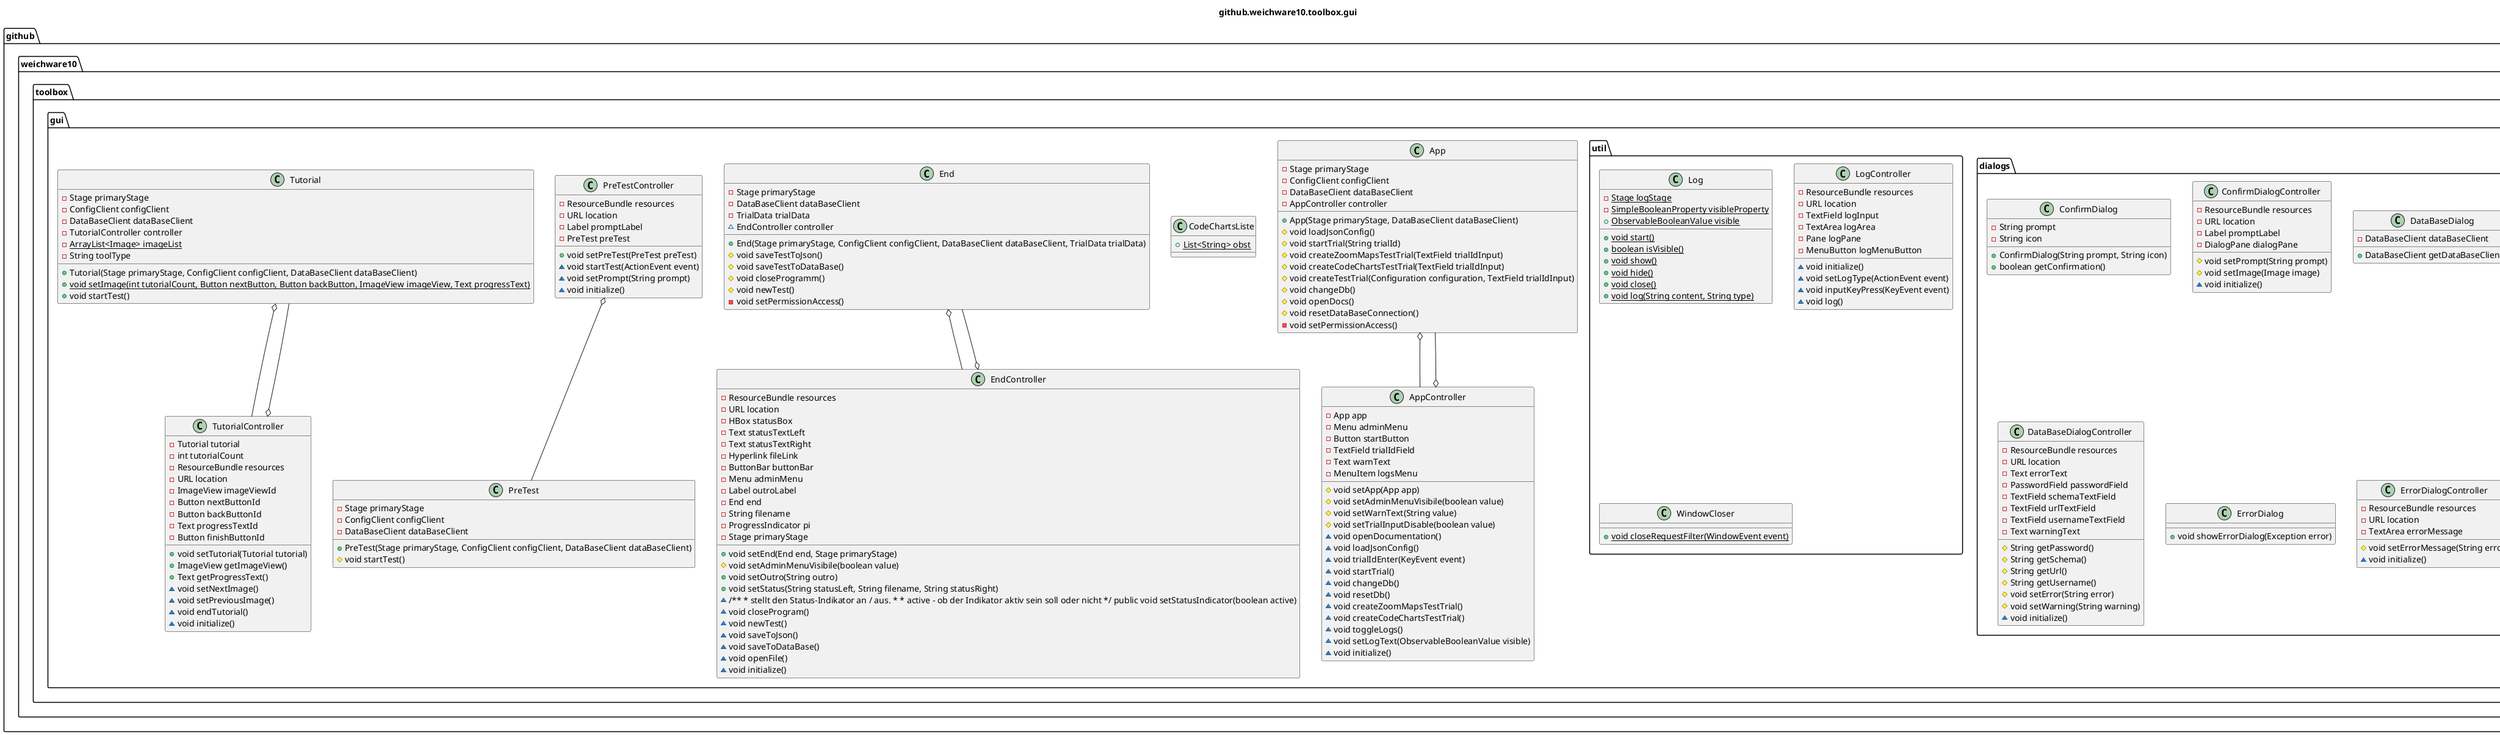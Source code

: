 @startuml github.weichware10.toolbox.gui
title github.weichware10.toolbox.gui

package github.weichware10.toolbox.gui {

    ' -=- classes (github.weichware10.toolbox.gui) -=-
    class github.weichware10.toolbox.gui.App {
        ' --- values (github.weichware10.toolbox.gui.App) ---

        ' --- fields (github.weichware10.toolbox.gui.App) ---
        - Stage primaryStage
        - ConfigClient configClient
        - DataBaseClient dataBaseClient
        - AppController controller

        ' --- methods (github.weichware10.toolbox.gui.App) ---
        +  App(Stage primaryStage, DataBaseClient dataBaseClient)
        # void loadJsonConfig()
        # void startTrial(String trialId)
        # void createZoomMapsTestTrial(TextField trialIdInput)
        # void createCodeChartsTestTrial(TextField trialIdInput)
        # void createTestTrial(Configuration configuration, TextField trialIdInput)
        # void changeDb()
        # void openDocs()
        # void resetDataBaseConnection()
        - void setPermissionAccess()
    }

    class github.weichware10.toolbox.gui.AppController {
        ' --- values (github.weichware10.toolbox.gui.AppController) ---

        ' --- fields (github.weichware10.toolbox.gui.AppController) ---
        - App app
        - Menu adminMenu
        - Button startButton
        - TextField trialIdField
        - Text warnText
        - MenuItem logsMenu

        ' --- methods (github.weichware10.toolbox.gui.AppController) ---
        # void setApp(App app)
        # void setAdminMenuVisibile(boolean value)
        # void setWarnText(String value)
        # void setTrialInputDisable(boolean value)
        ~ void openDocumentation()
        ~ void loadJsonConfig()
        ~ void trialIdEnter(KeyEvent event)
        ~ void startTrial()
        ~ void changeDb()
        ~ void resetDb()
        ~ void createZoomMapsTestTrial()
        ~ void createCodeChartsTestTrial()
        ~ void toggleLogs()
        ~ void setLogText(ObservableBooleanValue visible)
        ~ void initialize()
    }

    class github.weichware10.toolbox.gui.CodeChartsListe {
        ' --- values (github.weichware10.toolbox.gui.CodeChartsListe) ---

        ' --- fields (github.weichware10.toolbox.gui.CodeChartsListe) ---
        {static}+ List<String> obst

    }

    class github.weichware10.toolbox.gui.End {
        ' --- values (github.weichware10.toolbox.gui.End) ---

        ' --- fields (github.weichware10.toolbox.gui.End) ---
        - Stage primaryStage
        - DataBaseClient dataBaseClient
        - TrialData trialData
        ~ EndController controller

        ' --- methods (github.weichware10.toolbox.gui.End) ---
        +  End(Stage primaryStage, ConfigClient configClient, DataBaseClient dataBaseClient, TrialData trialData)
        # void saveTestToJson()
        # void saveTestToDataBase()
        # void closeProgramm()
        # void newTest()
        - void setPermissionAccess()
    }

    class github.weichware10.toolbox.gui.EndController {
        ' --- values (github.weichware10.toolbox.gui.EndController) ---

        ' --- fields (github.weichware10.toolbox.gui.EndController) ---
        - ResourceBundle resources
        - URL location
        - HBox statusBox
        - Text statusTextLeft
        - Text statusTextRight
        - Hyperlink fileLink
        - ButtonBar buttonBar
        - Menu adminMenu
        - Label outroLabel
        - End end
        - String filename
        - ProgressIndicator pi
        - Stage primaryStage

        ' --- methods (github.weichware10.toolbox.gui.EndController) ---
        + void setEnd(End end, Stage primaryStage)
        # void setAdminMenuVisibile(boolean value)
        + void setOutro(String outro)
        + void setStatus(String statusLeft, String filename, String statusRight)
        ~ /** * stellt den Status-Indikator an / aus. * * active - ob der Indikator aktiv sein soll oder nicht */ public void setStatusIndicator(boolean active)
        ~ void closeProgram()
        ~ void newTest()
        ~ void saveToJson()
        ~ void saveToDataBase()
        ~ void openFile()
        ~ void initialize()
    }

    class github.weichware10.toolbox.gui.PreTest {
        ' --- values (github.weichware10.toolbox.gui.PreTest) ---

        ' --- fields (github.weichware10.toolbox.gui.PreTest) ---
        - Stage primaryStage
        - ConfigClient configClient
        - DataBaseClient dataBaseClient

        ' --- methods (github.weichware10.toolbox.gui.PreTest) ---
        +  PreTest(Stage primaryStage, ConfigClient configClient, DataBaseClient dataBaseClient)
        # void startTest()
    }

    class github.weichware10.toolbox.gui.PreTestController {
        ' --- values (github.weichware10.toolbox.gui.PreTestController) ---

        ' --- fields (github.weichware10.toolbox.gui.PreTestController) ---
        - ResourceBundle resources
        - URL location
        - Label promptLabel
        - PreTest preTest

        ' --- methods (github.weichware10.toolbox.gui.PreTestController) ---
        + void setPreTest(PreTest preTest)
        ~ void startTest(ActionEvent event)
        ~ void setPrompt(String prompt)
        ~ void initialize()
    }

    class github.weichware10.toolbox.gui.Tutorial {
        ' --- values (github.weichware10.toolbox.gui.Tutorial) ---

        ' --- fields (github.weichware10.toolbox.gui.Tutorial) ---
        - Stage primaryStage
        - ConfigClient configClient
        - DataBaseClient dataBaseClient
        - TutorialController controller
        {static}- ArrayList<Image> imageList
        - String toolType

        ' --- methods (github.weichware10.toolbox.gui.Tutorial) ---
        +  Tutorial(Stage primaryStage, ConfigClient configClient, DataBaseClient dataBaseClient)
        {static}+ void setImage(int tutorialCount, Button nextButton, Button backButton, ImageView imageView, Text progressText)
        + void startTest()
    }

    class github.weichware10.toolbox.gui.TutorialController {
        ' --- values (github.weichware10.toolbox.gui.TutorialController) ---

        ' --- fields (github.weichware10.toolbox.gui.TutorialController) ---
        - Tutorial tutorial
        - int tutorialCount
        - ResourceBundle resources
        - URL location
        - ImageView imageViewId
        - Button nextButtonId
        - Button backButtonId
        - Text progressTextId
        - Button finishButtonId

        ' --- methods (github.weichware10.toolbox.gui.TutorialController) ---
        + void setTutorial(Tutorial tutorial)
        + ImageView getImageView()
        + Text getProgressText()
        ~ void setNextImage()
        ~ void setPreviousImage()
        ~ void endTutorial()
        ~ void initialize()
    }

    ' === packages (github.weichware10.toolbox.gui) ===
    package github.weichware10.toolbox.gui.dialogs {

        ' -=- classes (github.weichware10.toolbox.gui.dialogs) -=-
        class github.weichware10.toolbox.gui.dialogs.ConfirmDialog {
            ' --- values (github.weichware10.toolbox.gui.dialogs.ConfirmDialog) ---

            ' --- fields (github.weichware10.toolbox.gui.dialogs.ConfirmDialog) ---
            - String prompt
            - String icon

            ' --- methods (github.weichware10.toolbox.gui.dialogs.ConfirmDialog) ---
            +  ConfirmDialog(String prompt, String icon)
            + boolean getConfirmation()
        }

        class github.weichware10.toolbox.gui.dialogs.ConfirmDialogController {
            ' --- values (github.weichware10.toolbox.gui.dialogs.ConfirmDialogController) ---

            ' --- fields (github.weichware10.toolbox.gui.dialogs.ConfirmDialogController) ---
            - ResourceBundle resources
            - URL location
            - Label promptLabel
            - DialogPane dialogPane

            ' --- methods (github.weichware10.toolbox.gui.dialogs.ConfirmDialogController) ---
            # void setPrompt(String prompt)
            # void setImage(Image image)
            ~ void initialize()
        }

        class github.weichware10.toolbox.gui.dialogs.DataBaseDialog {
            ' --- values (github.weichware10.toolbox.gui.dialogs.DataBaseDialog) ---

            ' --- fields (github.weichware10.toolbox.gui.dialogs.DataBaseDialog) ---
            - DataBaseClient dataBaseClient

            ' --- methods (github.weichware10.toolbox.gui.dialogs.DataBaseDialog) ---
            + DataBaseClient getDataBaseClient()
        }

        class github.weichware10.toolbox.gui.dialogs.DataBaseDialogController {
            ' --- values (github.weichware10.toolbox.gui.dialogs.DataBaseDialogController) ---

            ' --- fields (github.weichware10.toolbox.gui.dialogs.DataBaseDialogController) ---
            - ResourceBundle resources
            - URL location
            - Text errorText
            - PasswordField passwordField
            - TextField schemaTextField
            - TextField urlTextField
            - TextField usernameTextField
            - Text warningText

            ' --- methods (github.weichware10.toolbox.gui.dialogs.DataBaseDialogController) ---
            # String getPassword()
            # String getSchema()
            # String getUrl()
            # String getUsername()
            # void setError(String error)
            # void setWarning(String warning)
            ~ void initialize()
        }

        class github.weichware10.toolbox.gui.dialogs.ErrorDialog {
            ' --- values (github.weichware10.toolbox.gui.dialogs.ErrorDialog) ---

            ' --- methods (github.weichware10.toolbox.gui.dialogs.ErrorDialog) ---
            + void showErrorDialog(Exception error)
        }

        class github.weichware10.toolbox.gui.dialogs.ErrorDialogController {
            ' --- values (github.weichware10.toolbox.gui.dialogs.ErrorDialogController) ---

            ' --- fields (github.weichware10.toolbox.gui.dialogs.ErrorDialogController) ---
            - ResourceBundle resources
            - URL location
            - TextArea errorMessage

            ' --- methods (github.weichware10.toolbox.gui.dialogs.ErrorDialogController) ---
            # void setErrorMessage(String error)
            ~ void initialize()
        }

    }

    package github.weichware10.toolbox.gui.util {

        ' -=- classes (github.weichware10.toolbox.gui.util) -=-
        class github.weichware10.toolbox.gui.util.Log {
            ' --- values (github.weichware10.toolbox.gui.util.Log) ---

            ' --- fields (github.weichware10.toolbox.gui.util.Log) ---
            {static}- Stage logStage
            {static}- SimpleBooleanProperty visibleProperty
            {static}+ ObservableBooleanValue visible

            ' --- methods (github.weichware10.toolbox.gui.util.Log) ---
            {static}+ void start()
            {static}+ boolean isVisible()
            {static}+ void show()
            {static}+ void hide()
            {static}+ void close()
            {static}+ void log(String content, String type)
        }

        class github.weichware10.toolbox.gui.util.LogController {
            ' --- values (github.weichware10.toolbox.gui.util.LogController) ---

            ' --- fields (github.weichware10.toolbox.gui.util.LogController) ---
            - ResourceBundle resources
            - URL location
            - TextField logInput
            - TextArea logArea
            - Pane logPane
            - MenuButton logMenuButton

            ' --- methods (github.weichware10.toolbox.gui.util.LogController) ---
            ~ void initialize()
            ~ void setLogType(ActionEvent event)
            ~ void inputKeyPress(KeyEvent event)
            ~ void log()
        }

        class github.weichware10.toolbox.gui.util.WindowCloser {
            ' --- values (github.weichware10.toolbox.gui.util.WindowCloser) ---

            ' --- methods (github.weichware10.toolbox.gui.util.WindowCloser) ---
            {static}+ void closeRequestFilter(WindowEvent event)
        }

    }
}

' autogenerated field links, may be faulty.
github.weichware10.toolbox.gui.App o-- github.weichware10.toolbox.gui.AppController
github.weichware10.toolbox.gui.AppController o-- github.weichware10.toolbox.gui.App
github.weichware10.toolbox.gui.End o-- github.weichware10.toolbox.gui.EndController
github.weichware10.toolbox.gui.EndController o-- github.weichware10.toolbox.gui.End
github.weichware10.toolbox.gui.PreTestController o-- github.weichware10.toolbox.gui.PreTest
github.weichware10.toolbox.gui.Tutorial o-- github.weichware10.toolbox.gui.TutorialController
github.weichware10.toolbox.gui.TutorialController o-- github.weichware10.toolbox.gui.Tutorial

' autogenerated inheritances, may be faulty.

@enduml